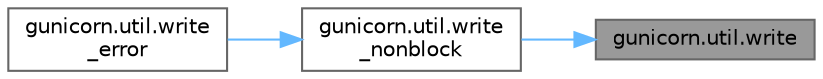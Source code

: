 digraph "gunicorn.util.write"
{
 // LATEX_PDF_SIZE
  bgcolor="transparent";
  edge [fontname=Helvetica,fontsize=10,labelfontname=Helvetica,labelfontsize=10];
  node [fontname=Helvetica,fontsize=10,shape=box,height=0.2,width=0.4];
  rankdir="RL";
  Node1 [id="Node000001",label="gunicorn.util.write",height=0.2,width=0.4,color="gray40", fillcolor="grey60", style="filled", fontcolor="black",tooltip=" "];
  Node1 -> Node2 [id="edge1_Node000001_Node000002",dir="back",color="steelblue1",style="solid",tooltip=" "];
  Node2 [id="Node000002",label="gunicorn.util.write\l_nonblock",height=0.2,width=0.4,color="grey40", fillcolor="white", style="filled",URL="$namespacegunicorn_1_1util.html#a8302d6f937ec1aebccafd0de5c51c918",tooltip=" "];
  Node2 -> Node3 [id="edge2_Node000002_Node000003",dir="back",color="steelblue1",style="solid",tooltip=" "];
  Node3 [id="Node000003",label="gunicorn.util.write\l_error",height=0.2,width=0.4,color="grey40", fillcolor="white", style="filled",URL="$namespacegunicorn_1_1util.html#a439e26b52f143dc6573285103465feb7",tooltip=" "];
}

